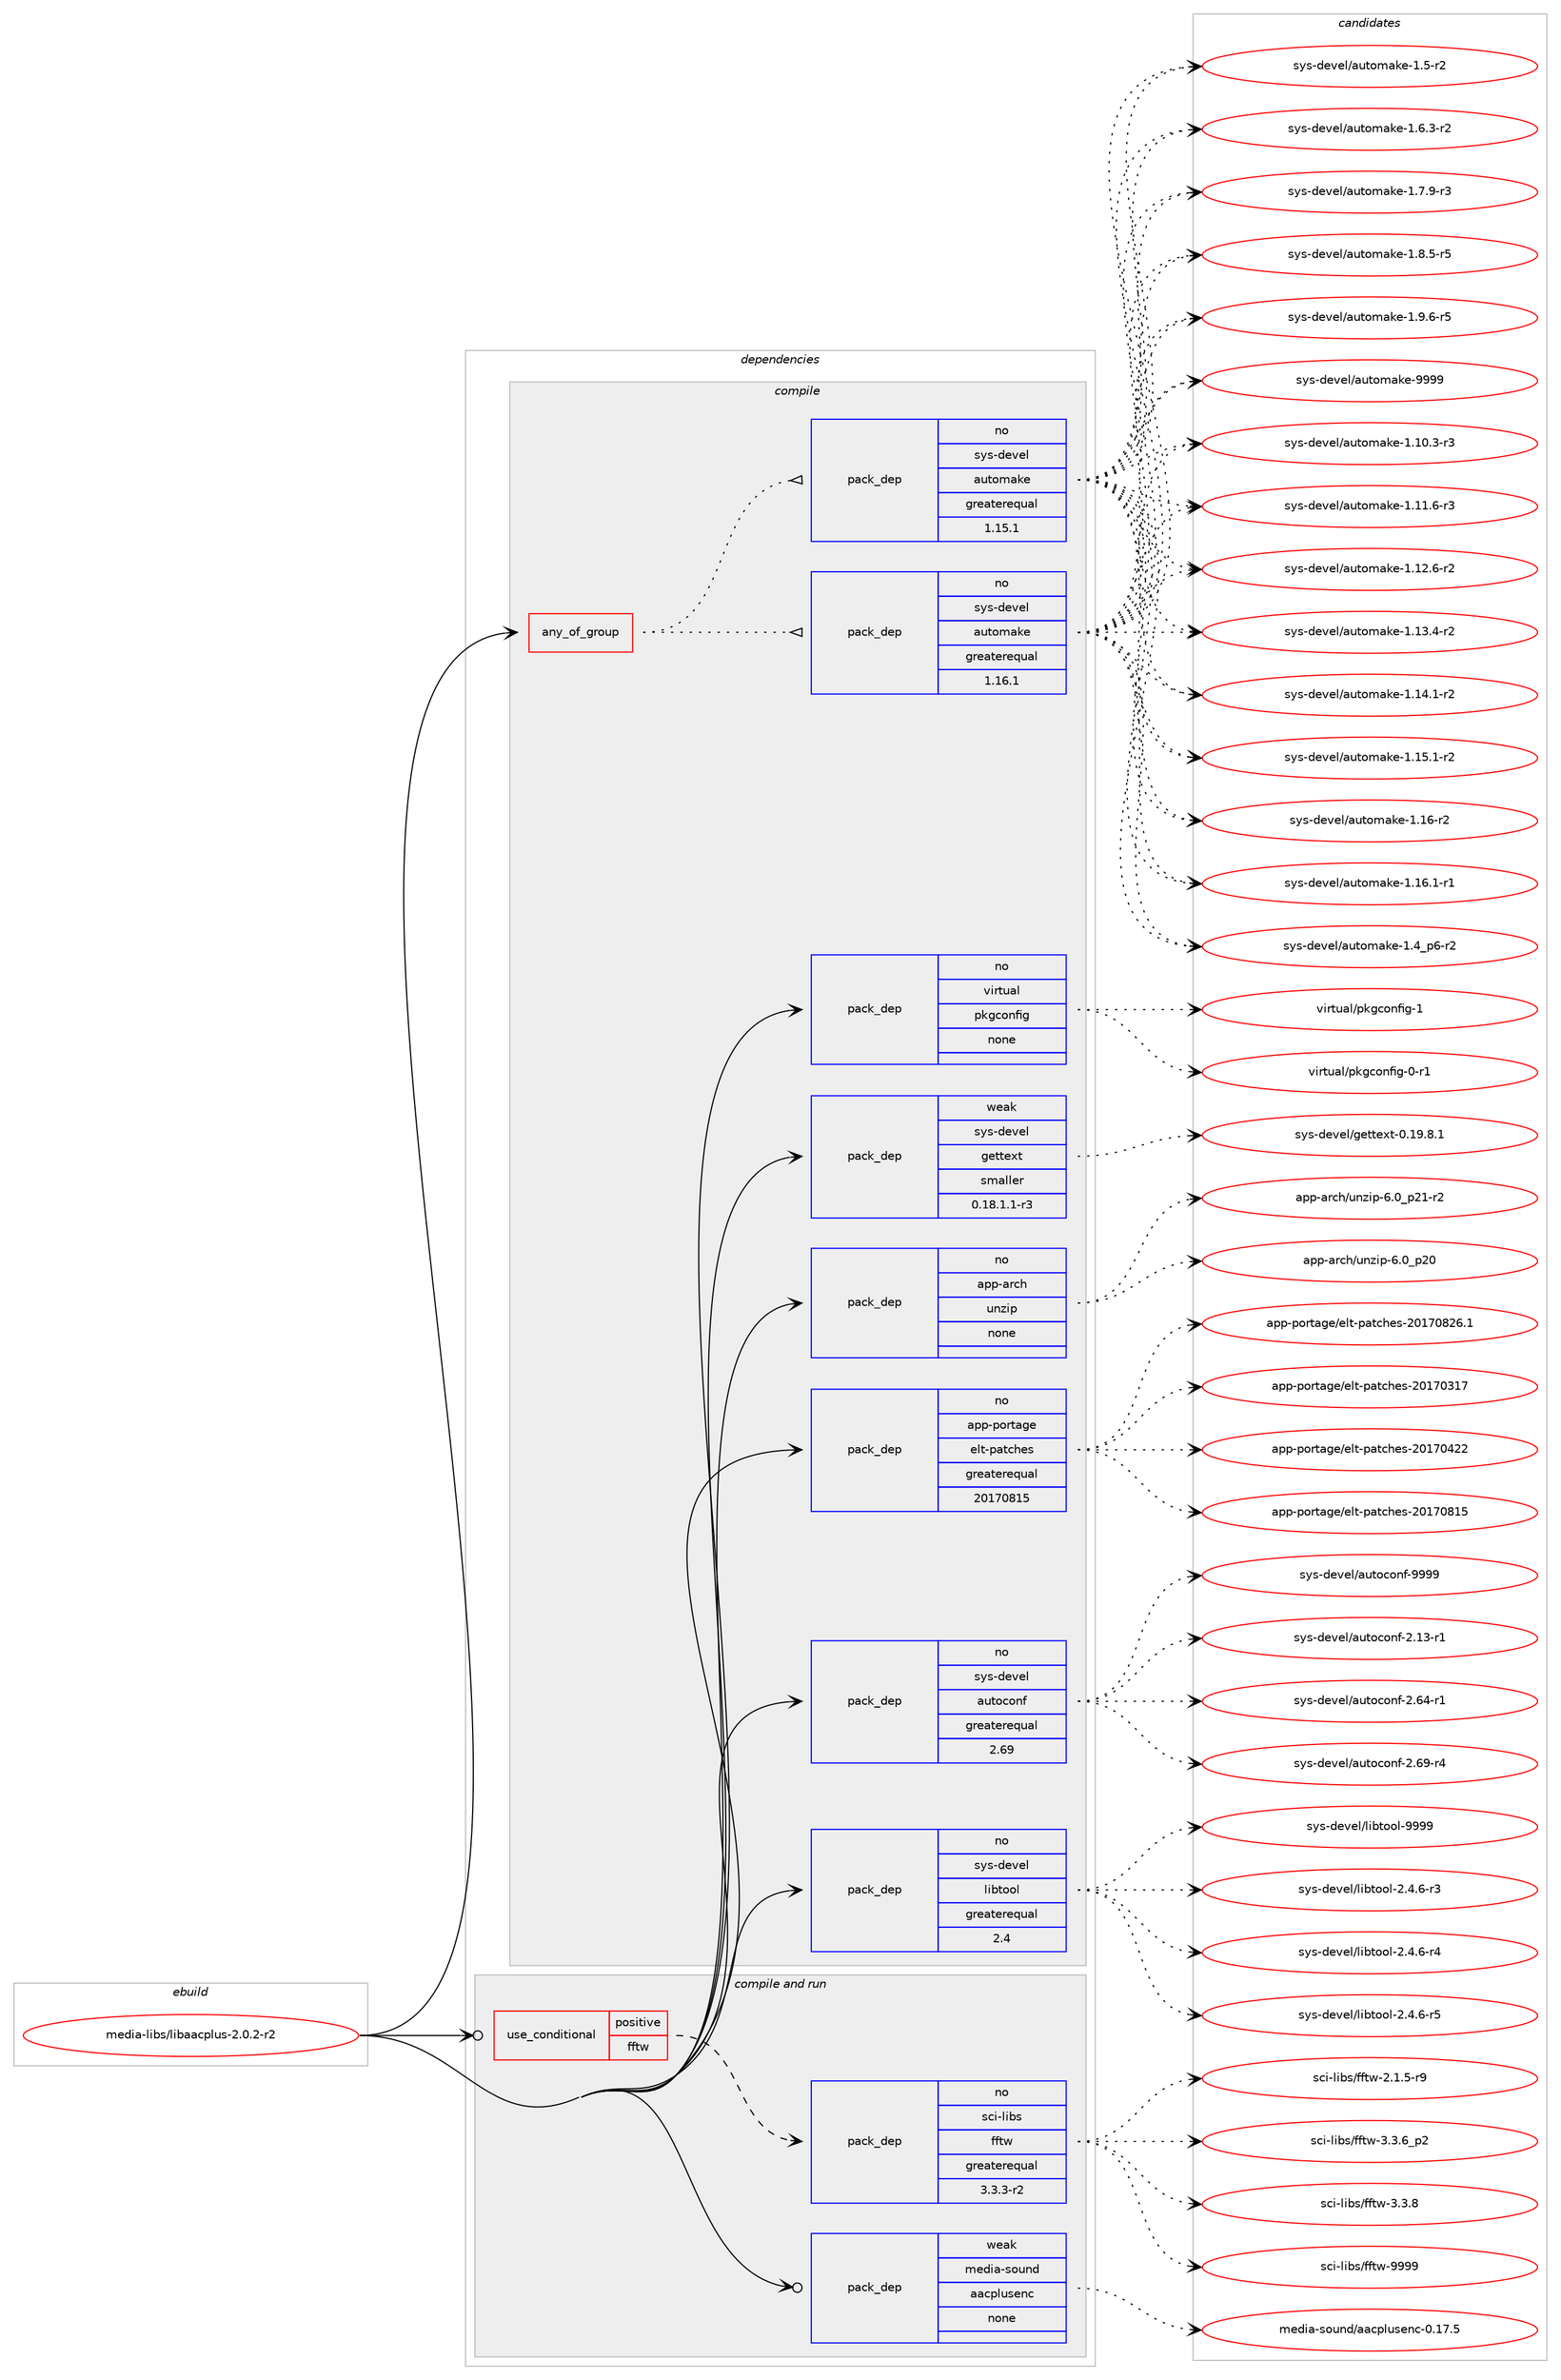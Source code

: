 digraph prolog {

# *************
# Graph options
# *************

newrank=true;
concentrate=true;
compound=true;
graph [rankdir=LR,fontname=Helvetica,fontsize=10,ranksep=1.5];#, ranksep=2.5, nodesep=0.2];
edge  [arrowhead=vee];
node  [fontname=Helvetica,fontsize=10];

# **********
# The ebuild
# **********

subgraph cluster_leftcol {
color=gray;
rank=same;
label=<<i>ebuild</i>>;
id [label="media-libs/libaacplus-2.0.2-r2", color=red, width=4, href="../media-libs/libaacplus-2.0.2-r2.svg"];
}

# ****************
# The dependencies
# ****************

subgraph cluster_midcol {
color=gray;
label=<<i>dependencies</i>>;
subgraph cluster_compile {
fillcolor="#eeeeee";
style=filled;
label=<<i>compile</i>>;
subgraph any25043 {
dependency1611769 [label=<<TABLE BORDER="0" CELLBORDER="1" CELLSPACING="0" CELLPADDING="4"><TR><TD CELLPADDING="10">any_of_group</TD></TR></TABLE>>, shape=none, color=red];subgraph pack1151792 {
dependency1611770 [label=<<TABLE BORDER="0" CELLBORDER="1" CELLSPACING="0" CELLPADDING="4" WIDTH="220"><TR><TD ROWSPAN="6" CELLPADDING="30">pack_dep</TD></TR><TR><TD WIDTH="110">no</TD></TR><TR><TD>sys-devel</TD></TR><TR><TD>automake</TD></TR><TR><TD>greaterequal</TD></TR><TR><TD>1.16.1</TD></TR></TABLE>>, shape=none, color=blue];
}
dependency1611769:e -> dependency1611770:w [weight=20,style="dotted",arrowhead="oinv"];
subgraph pack1151793 {
dependency1611771 [label=<<TABLE BORDER="0" CELLBORDER="1" CELLSPACING="0" CELLPADDING="4" WIDTH="220"><TR><TD ROWSPAN="6" CELLPADDING="30">pack_dep</TD></TR><TR><TD WIDTH="110">no</TD></TR><TR><TD>sys-devel</TD></TR><TR><TD>automake</TD></TR><TR><TD>greaterequal</TD></TR><TR><TD>1.15.1</TD></TR></TABLE>>, shape=none, color=blue];
}
dependency1611769:e -> dependency1611771:w [weight=20,style="dotted",arrowhead="oinv"];
}
id:e -> dependency1611769:w [weight=20,style="solid",arrowhead="vee"];
subgraph pack1151794 {
dependency1611772 [label=<<TABLE BORDER="0" CELLBORDER="1" CELLSPACING="0" CELLPADDING="4" WIDTH="220"><TR><TD ROWSPAN="6" CELLPADDING="30">pack_dep</TD></TR><TR><TD WIDTH="110">no</TD></TR><TR><TD>app-arch</TD></TR><TR><TD>unzip</TD></TR><TR><TD>none</TD></TR><TR><TD></TD></TR></TABLE>>, shape=none, color=blue];
}
id:e -> dependency1611772:w [weight=20,style="solid",arrowhead="vee"];
subgraph pack1151795 {
dependency1611773 [label=<<TABLE BORDER="0" CELLBORDER="1" CELLSPACING="0" CELLPADDING="4" WIDTH="220"><TR><TD ROWSPAN="6" CELLPADDING="30">pack_dep</TD></TR><TR><TD WIDTH="110">no</TD></TR><TR><TD>app-portage</TD></TR><TR><TD>elt-patches</TD></TR><TR><TD>greaterequal</TD></TR><TR><TD>20170815</TD></TR></TABLE>>, shape=none, color=blue];
}
id:e -> dependency1611773:w [weight=20,style="solid",arrowhead="vee"];
subgraph pack1151796 {
dependency1611774 [label=<<TABLE BORDER="0" CELLBORDER="1" CELLSPACING="0" CELLPADDING="4" WIDTH="220"><TR><TD ROWSPAN="6" CELLPADDING="30">pack_dep</TD></TR><TR><TD WIDTH="110">no</TD></TR><TR><TD>sys-devel</TD></TR><TR><TD>autoconf</TD></TR><TR><TD>greaterequal</TD></TR><TR><TD>2.69</TD></TR></TABLE>>, shape=none, color=blue];
}
id:e -> dependency1611774:w [weight=20,style="solid",arrowhead="vee"];
subgraph pack1151797 {
dependency1611775 [label=<<TABLE BORDER="0" CELLBORDER="1" CELLSPACING="0" CELLPADDING="4" WIDTH="220"><TR><TD ROWSPAN="6" CELLPADDING="30">pack_dep</TD></TR><TR><TD WIDTH="110">no</TD></TR><TR><TD>sys-devel</TD></TR><TR><TD>libtool</TD></TR><TR><TD>greaterequal</TD></TR><TR><TD>2.4</TD></TR></TABLE>>, shape=none, color=blue];
}
id:e -> dependency1611775:w [weight=20,style="solid",arrowhead="vee"];
subgraph pack1151798 {
dependency1611776 [label=<<TABLE BORDER="0" CELLBORDER="1" CELLSPACING="0" CELLPADDING="4" WIDTH="220"><TR><TD ROWSPAN="6" CELLPADDING="30">pack_dep</TD></TR><TR><TD WIDTH="110">no</TD></TR><TR><TD>virtual</TD></TR><TR><TD>pkgconfig</TD></TR><TR><TD>none</TD></TR><TR><TD></TD></TR></TABLE>>, shape=none, color=blue];
}
id:e -> dependency1611776:w [weight=20,style="solid",arrowhead="vee"];
subgraph pack1151799 {
dependency1611777 [label=<<TABLE BORDER="0" CELLBORDER="1" CELLSPACING="0" CELLPADDING="4" WIDTH="220"><TR><TD ROWSPAN="6" CELLPADDING="30">pack_dep</TD></TR><TR><TD WIDTH="110">weak</TD></TR><TR><TD>sys-devel</TD></TR><TR><TD>gettext</TD></TR><TR><TD>smaller</TD></TR><TR><TD>0.18.1.1-r3</TD></TR></TABLE>>, shape=none, color=blue];
}
id:e -> dependency1611777:w [weight=20,style="solid",arrowhead="vee"];
}
subgraph cluster_compileandrun {
fillcolor="#eeeeee";
style=filled;
label=<<i>compile and run</i>>;
subgraph cond434235 {
dependency1611778 [label=<<TABLE BORDER="0" CELLBORDER="1" CELLSPACING="0" CELLPADDING="4"><TR><TD ROWSPAN="3" CELLPADDING="10">use_conditional</TD></TR><TR><TD>positive</TD></TR><TR><TD>fftw</TD></TR></TABLE>>, shape=none, color=red];
subgraph pack1151800 {
dependency1611779 [label=<<TABLE BORDER="0" CELLBORDER="1" CELLSPACING="0" CELLPADDING="4" WIDTH="220"><TR><TD ROWSPAN="6" CELLPADDING="30">pack_dep</TD></TR><TR><TD WIDTH="110">no</TD></TR><TR><TD>sci-libs</TD></TR><TR><TD>fftw</TD></TR><TR><TD>greaterequal</TD></TR><TR><TD>3.3.3-r2</TD></TR></TABLE>>, shape=none, color=blue];
}
dependency1611778:e -> dependency1611779:w [weight=20,style="dashed",arrowhead="vee"];
}
id:e -> dependency1611778:w [weight=20,style="solid",arrowhead="odotvee"];
subgraph pack1151801 {
dependency1611780 [label=<<TABLE BORDER="0" CELLBORDER="1" CELLSPACING="0" CELLPADDING="4" WIDTH="220"><TR><TD ROWSPAN="6" CELLPADDING="30">pack_dep</TD></TR><TR><TD WIDTH="110">weak</TD></TR><TR><TD>media-sound</TD></TR><TR><TD>aacplusenc</TD></TR><TR><TD>none</TD></TR><TR><TD></TD></TR></TABLE>>, shape=none, color=blue];
}
id:e -> dependency1611780:w [weight=20,style="solid",arrowhead="odotvee"];
}
subgraph cluster_run {
fillcolor="#eeeeee";
style=filled;
label=<<i>run</i>>;
}
}

# **************
# The candidates
# **************

subgraph cluster_choices {
rank=same;
color=gray;
label=<<i>candidates</i>>;

subgraph choice1151792 {
color=black;
nodesep=1;
choice11512111545100101118101108479711711611110997107101454946494846514511451 [label="sys-devel/automake-1.10.3-r3", color=red, width=4,href="../sys-devel/automake-1.10.3-r3.svg"];
choice11512111545100101118101108479711711611110997107101454946494946544511451 [label="sys-devel/automake-1.11.6-r3", color=red, width=4,href="../sys-devel/automake-1.11.6-r3.svg"];
choice11512111545100101118101108479711711611110997107101454946495046544511450 [label="sys-devel/automake-1.12.6-r2", color=red, width=4,href="../sys-devel/automake-1.12.6-r2.svg"];
choice11512111545100101118101108479711711611110997107101454946495146524511450 [label="sys-devel/automake-1.13.4-r2", color=red, width=4,href="../sys-devel/automake-1.13.4-r2.svg"];
choice11512111545100101118101108479711711611110997107101454946495246494511450 [label="sys-devel/automake-1.14.1-r2", color=red, width=4,href="../sys-devel/automake-1.14.1-r2.svg"];
choice11512111545100101118101108479711711611110997107101454946495346494511450 [label="sys-devel/automake-1.15.1-r2", color=red, width=4,href="../sys-devel/automake-1.15.1-r2.svg"];
choice1151211154510010111810110847971171161111099710710145494649544511450 [label="sys-devel/automake-1.16-r2", color=red, width=4,href="../sys-devel/automake-1.16-r2.svg"];
choice11512111545100101118101108479711711611110997107101454946495446494511449 [label="sys-devel/automake-1.16.1-r1", color=red, width=4,href="../sys-devel/automake-1.16.1-r1.svg"];
choice115121115451001011181011084797117116111109971071014549465295112544511450 [label="sys-devel/automake-1.4_p6-r2", color=red, width=4,href="../sys-devel/automake-1.4_p6-r2.svg"];
choice11512111545100101118101108479711711611110997107101454946534511450 [label="sys-devel/automake-1.5-r2", color=red, width=4,href="../sys-devel/automake-1.5-r2.svg"];
choice115121115451001011181011084797117116111109971071014549465446514511450 [label="sys-devel/automake-1.6.3-r2", color=red, width=4,href="../sys-devel/automake-1.6.3-r2.svg"];
choice115121115451001011181011084797117116111109971071014549465546574511451 [label="sys-devel/automake-1.7.9-r3", color=red, width=4,href="../sys-devel/automake-1.7.9-r3.svg"];
choice115121115451001011181011084797117116111109971071014549465646534511453 [label="sys-devel/automake-1.8.5-r5", color=red, width=4,href="../sys-devel/automake-1.8.5-r5.svg"];
choice115121115451001011181011084797117116111109971071014549465746544511453 [label="sys-devel/automake-1.9.6-r5", color=red, width=4,href="../sys-devel/automake-1.9.6-r5.svg"];
choice115121115451001011181011084797117116111109971071014557575757 [label="sys-devel/automake-9999", color=red, width=4,href="../sys-devel/automake-9999.svg"];
dependency1611770:e -> choice11512111545100101118101108479711711611110997107101454946494846514511451:w [style=dotted,weight="100"];
dependency1611770:e -> choice11512111545100101118101108479711711611110997107101454946494946544511451:w [style=dotted,weight="100"];
dependency1611770:e -> choice11512111545100101118101108479711711611110997107101454946495046544511450:w [style=dotted,weight="100"];
dependency1611770:e -> choice11512111545100101118101108479711711611110997107101454946495146524511450:w [style=dotted,weight="100"];
dependency1611770:e -> choice11512111545100101118101108479711711611110997107101454946495246494511450:w [style=dotted,weight="100"];
dependency1611770:e -> choice11512111545100101118101108479711711611110997107101454946495346494511450:w [style=dotted,weight="100"];
dependency1611770:e -> choice1151211154510010111810110847971171161111099710710145494649544511450:w [style=dotted,weight="100"];
dependency1611770:e -> choice11512111545100101118101108479711711611110997107101454946495446494511449:w [style=dotted,weight="100"];
dependency1611770:e -> choice115121115451001011181011084797117116111109971071014549465295112544511450:w [style=dotted,weight="100"];
dependency1611770:e -> choice11512111545100101118101108479711711611110997107101454946534511450:w [style=dotted,weight="100"];
dependency1611770:e -> choice115121115451001011181011084797117116111109971071014549465446514511450:w [style=dotted,weight="100"];
dependency1611770:e -> choice115121115451001011181011084797117116111109971071014549465546574511451:w [style=dotted,weight="100"];
dependency1611770:e -> choice115121115451001011181011084797117116111109971071014549465646534511453:w [style=dotted,weight="100"];
dependency1611770:e -> choice115121115451001011181011084797117116111109971071014549465746544511453:w [style=dotted,weight="100"];
dependency1611770:e -> choice115121115451001011181011084797117116111109971071014557575757:w [style=dotted,weight="100"];
}
subgraph choice1151793 {
color=black;
nodesep=1;
choice11512111545100101118101108479711711611110997107101454946494846514511451 [label="sys-devel/automake-1.10.3-r3", color=red, width=4,href="../sys-devel/automake-1.10.3-r3.svg"];
choice11512111545100101118101108479711711611110997107101454946494946544511451 [label="sys-devel/automake-1.11.6-r3", color=red, width=4,href="../sys-devel/automake-1.11.6-r3.svg"];
choice11512111545100101118101108479711711611110997107101454946495046544511450 [label="sys-devel/automake-1.12.6-r2", color=red, width=4,href="../sys-devel/automake-1.12.6-r2.svg"];
choice11512111545100101118101108479711711611110997107101454946495146524511450 [label="sys-devel/automake-1.13.4-r2", color=red, width=4,href="../sys-devel/automake-1.13.4-r2.svg"];
choice11512111545100101118101108479711711611110997107101454946495246494511450 [label="sys-devel/automake-1.14.1-r2", color=red, width=4,href="../sys-devel/automake-1.14.1-r2.svg"];
choice11512111545100101118101108479711711611110997107101454946495346494511450 [label="sys-devel/automake-1.15.1-r2", color=red, width=4,href="../sys-devel/automake-1.15.1-r2.svg"];
choice1151211154510010111810110847971171161111099710710145494649544511450 [label="sys-devel/automake-1.16-r2", color=red, width=4,href="../sys-devel/automake-1.16-r2.svg"];
choice11512111545100101118101108479711711611110997107101454946495446494511449 [label="sys-devel/automake-1.16.1-r1", color=red, width=4,href="../sys-devel/automake-1.16.1-r1.svg"];
choice115121115451001011181011084797117116111109971071014549465295112544511450 [label="sys-devel/automake-1.4_p6-r2", color=red, width=4,href="../sys-devel/automake-1.4_p6-r2.svg"];
choice11512111545100101118101108479711711611110997107101454946534511450 [label="sys-devel/automake-1.5-r2", color=red, width=4,href="../sys-devel/automake-1.5-r2.svg"];
choice115121115451001011181011084797117116111109971071014549465446514511450 [label="sys-devel/automake-1.6.3-r2", color=red, width=4,href="../sys-devel/automake-1.6.3-r2.svg"];
choice115121115451001011181011084797117116111109971071014549465546574511451 [label="sys-devel/automake-1.7.9-r3", color=red, width=4,href="../sys-devel/automake-1.7.9-r3.svg"];
choice115121115451001011181011084797117116111109971071014549465646534511453 [label="sys-devel/automake-1.8.5-r5", color=red, width=4,href="../sys-devel/automake-1.8.5-r5.svg"];
choice115121115451001011181011084797117116111109971071014549465746544511453 [label="sys-devel/automake-1.9.6-r5", color=red, width=4,href="../sys-devel/automake-1.9.6-r5.svg"];
choice115121115451001011181011084797117116111109971071014557575757 [label="sys-devel/automake-9999", color=red, width=4,href="../sys-devel/automake-9999.svg"];
dependency1611771:e -> choice11512111545100101118101108479711711611110997107101454946494846514511451:w [style=dotted,weight="100"];
dependency1611771:e -> choice11512111545100101118101108479711711611110997107101454946494946544511451:w [style=dotted,weight="100"];
dependency1611771:e -> choice11512111545100101118101108479711711611110997107101454946495046544511450:w [style=dotted,weight="100"];
dependency1611771:e -> choice11512111545100101118101108479711711611110997107101454946495146524511450:w [style=dotted,weight="100"];
dependency1611771:e -> choice11512111545100101118101108479711711611110997107101454946495246494511450:w [style=dotted,weight="100"];
dependency1611771:e -> choice11512111545100101118101108479711711611110997107101454946495346494511450:w [style=dotted,weight="100"];
dependency1611771:e -> choice1151211154510010111810110847971171161111099710710145494649544511450:w [style=dotted,weight="100"];
dependency1611771:e -> choice11512111545100101118101108479711711611110997107101454946495446494511449:w [style=dotted,weight="100"];
dependency1611771:e -> choice115121115451001011181011084797117116111109971071014549465295112544511450:w [style=dotted,weight="100"];
dependency1611771:e -> choice11512111545100101118101108479711711611110997107101454946534511450:w [style=dotted,weight="100"];
dependency1611771:e -> choice115121115451001011181011084797117116111109971071014549465446514511450:w [style=dotted,weight="100"];
dependency1611771:e -> choice115121115451001011181011084797117116111109971071014549465546574511451:w [style=dotted,weight="100"];
dependency1611771:e -> choice115121115451001011181011084797117116111109971071014549465646534511453:w [style=dotted,weight="100"];
dependency1611771:e -> choice115121115451001011181011084797117116111109971071014549465746544511453:w [style=dotted,weight="100"];
dependency1611771:e -> choice115121115451001011181011084797117116111109971071014557575757:w [style=dotted,weight="100"];
}
subgraph choice1151794 {
color=black;
nodesep=1;
choice971121124597114991044711711012210511245544648951125048 [label="app-arch/unzip-6.0_p20", color=red, width=4,href="../app-arch/unzip-6.0_p20.svg"];
choice9711211245971149910447117110122105112455446489511250494511450 [label="app-arch/unzip-6.0_p21-r2", color=red, width=4,href="../app-arch/unzip-6.0_p21-r2.svg"];
dependency1611772:e -> choice971121124597114991044711711012210511245544648951125048:w [style=dotted,weight="100"];
dependency1611772:e -> choice9711211245971149910447117110122105112455446489511250494511450:w [style=dotted,weight="100"];
}
subgraph choice1151795 {
color=black;
nodesep=1;
choice97112112451121111141169710310147101108116451129711699104101115455048495548514955 [label="app-portage/elt-patches-20170317", color=red, width=4,href="../app-portage/elt-patches-20170317.svg"];
choice97112112451121111141169710310147101108116451129711699104101115455048495548525050 [label="app-portage/elt-patches-20170422", color=red, width=4,href="../app-portage/elt-patches-20170422.svg"];
choice97112112451121111141169710310147101108116451129711699104101115455048495548564953 [label="app-portage/elt-patches-20170815", color=red, width=4,href="../app-portage/elt-patches-20170815.svg"];
choice971121124511211111411697103101471011081164511297116991041011154550484955485650544649 [label="app-portage/elt-patches-20170826.1", color=red, width=4,href="../app-portage/elt-patches-20170826.1.svg"];
dependency1611773:e -> choice97112112451121111141169710310147101108116451129711699104101115455048495548514955:w [style=dotted,weight="100"];
dependency1611773:e -> choice97112112451121111141169710310147101108116451129711699104101115455048495548525050:w [style=dotted,weight="100"];
dependency1611773:e -> choice97112112451121111141169710310147101108116451129711699104101115455048495548564953:w [style=dotted,weight="100"];
dependency1611773:e -> choice971121124511211111411697103101471011081164511297116991041011154550484955485650544649:w [style=dotted,weight="100"];
}
subgraph choice1151796 {
color=black;
nodesep=1;
choice1151211154510010111810110847971171161119911111010245504649514511449 [label="sys-devel/autoconf-2.13-r1", color=red, width=4,href="../sys-devel/autoconf-2.13-r1.svg"];
choice1151211154510010111810110847971171161119911111010245504654524511449 [label="sys-devel/autoconf-2.64-r1", color=red, width=4,href="../sys-devel/autoconf-2.64-r1.svg"];
choice1151211154510010111810110847971171161119911111010245504654574511452 [label="sys-devel/autoconf-2.69-r4", color=red, width=4,href="../sys-devel/autoconf-2.69-r4.svg"];
choice115121115451001011181011084797117116111991111101024557575757 [label="sys-devel/autoconf-9999", color=red, width=4,href="../sys-devel/autoconf-9999.svg"];
dependency1611774:e -> choice1151211154510010111810110847971171161119911111010245504649514511449:w [style=dotted,weight="100"];
dependency1611774:e -> choice1151211154510010111810110847971171161119911111010245504654524511449:w [style=dotted,weight="100"];
dependency1611774:e -> choice1151211154510010111810110847971171161119911111010245504654574511452:w [style=dotted,weight="100"];
dependency1611774:e -> choice115121115451001011181011084797117116111991111101024557575757:w [style=dotted,weight="100"];
}
subgraph choice1151797 {
color=black;
nodesep=1;
choice1151211154510010111810110847108105981161111111084550465246544511451 [label="sys-devel/libtool-2.4.6-r3", color=red, width=4,href="../sys-devel/libtool-2.4.6-r3.svg"];
choice1151211154510010111810110847108105981161111111084550465246544511452 [label="sys-devel/libtool-2.4.6-r4", color=red, width=4,href="../sys-devel/libtool-2.4.6-r4.svg"];
choice1151211154510010111810110847108105981161111111084550465246544511453 [label="sys-devel/libtool-2.4.6-r5", color=red, width=4,href="../sys-devel/libtool-2.4.6-r5.svg"];
choice1151211154510010111810110847108105981161111111084557575757 [label="sys-devel/libtool-9999", color=red, width=4,href="../sys-devel/libtool-9999.svg"];
dependency1611775:e -> choice1151211154510010111810110847108105981161111111084550465246544511451:w [style=dotted,weight="100"];
dependency1611775:e -> choice1151211154510010111810110847108105981161111111084550465246544511452:w [style=dotted,weight="100"];
dependency1611775:e -> choice1151211154510010111810110847108105981161111111084550465246544511453:w [style=dotted,weight="100"];
dependency1611775:e -> choice1151211154510010111810110847108105981161111111084557575757:w [style=dotted,weight="100"];
}
subgraph choice1151798 {
color=black;
nodesep=1;
choice11810511411611797108471121071039911111010210510345484511449 [label="virtual/pkgconfig-0-r1", color=red, width=4,href="../virtual/pkgconfig-0-r1.svg"];
choice1181051141161179710847112107103991111101021051034549 [label="virtual/pkgconfig-1", color=red, width=4,href="../virtual/pkgconfig-1.svg"];
dependency1611776:e -> choice11810511411611797108471121071039911111010210510345484511449:w [style=dotted,weight="100"];
dependency1611776:e -> choice1181051141161179710847112107103991111101021051034549:w [style=dotted,weight="100"];
}
subgraph choice1151799 {
color=black;
nodesep=1;
choice1151211154510010111810110847103101116116101120116454846495746564649 [label="sys-devel/gettext-0.19.8.1", color=red, width=4,href="../sys-devel/gettext-0.19.8.1.svg"];
dependency1611777:e -> choice1151211154510010111810110847103101116116101120116454846495746564649:w [style=dotted,weight="100"];
}
subgraph choice1151800 {
color=black;
nodesep=1;
choice115991054510810598115471021021161194550464946534511457 [label="sci-libs/fftw-2.1.5-r9", color=red, width=4,href="../sci-libs/fftw-2.1.5-r9.svg"];
choice115991054510810598115471021021161194551465146549511250 [label="sci-libs/fftw-3.3.6_p2", color=red, width=4,href="../sci-libs/fftw-3.3.6_p2.svg"];
choice11599105451081059811547102102116119455146514656 [label="sci-libs/fftw-3.3.8", color=red, width=4,href="../sci-libs/fftw-3.3.8.svg"];
choice115991054510810598115471021021161194557575757 [label="sci-libs/fftw-9999", color=red, width=4,href="../sci-libs/fftw-9999.svg"];
dependency1611779:e -> choice115991054510810598115471021021161194550464946534511457:w [style=dotted,weight="100"];
dependency1611779:e -> choice115991054510810598115471021021161194551465146549511250:w [style=dotted,weight="100"];
dependency1611779:e -> choice11599105451081059811547102102116119455146514656:w [style=dotted,weight="100"];
dependency1611779:e -> choice115991054510810598115471021021161194557575757:w [style=dotted,weight="100"];
}
subgraph choice1151801 {
color=black;
nodesep=1;
choice1091011001059745115111117110100479797991121081171151011109945484649554653 [label="media-sound/aacplusenc-0.17.5", color=red, width=4,href="../media-sound/aacplusenc-0.17.5.svg"];
dependency1611780:e -> choice1091011001059745115111117110100479797991121081171151011109945484649554653:w [style=dotted,weight="100"];
}
}

}

